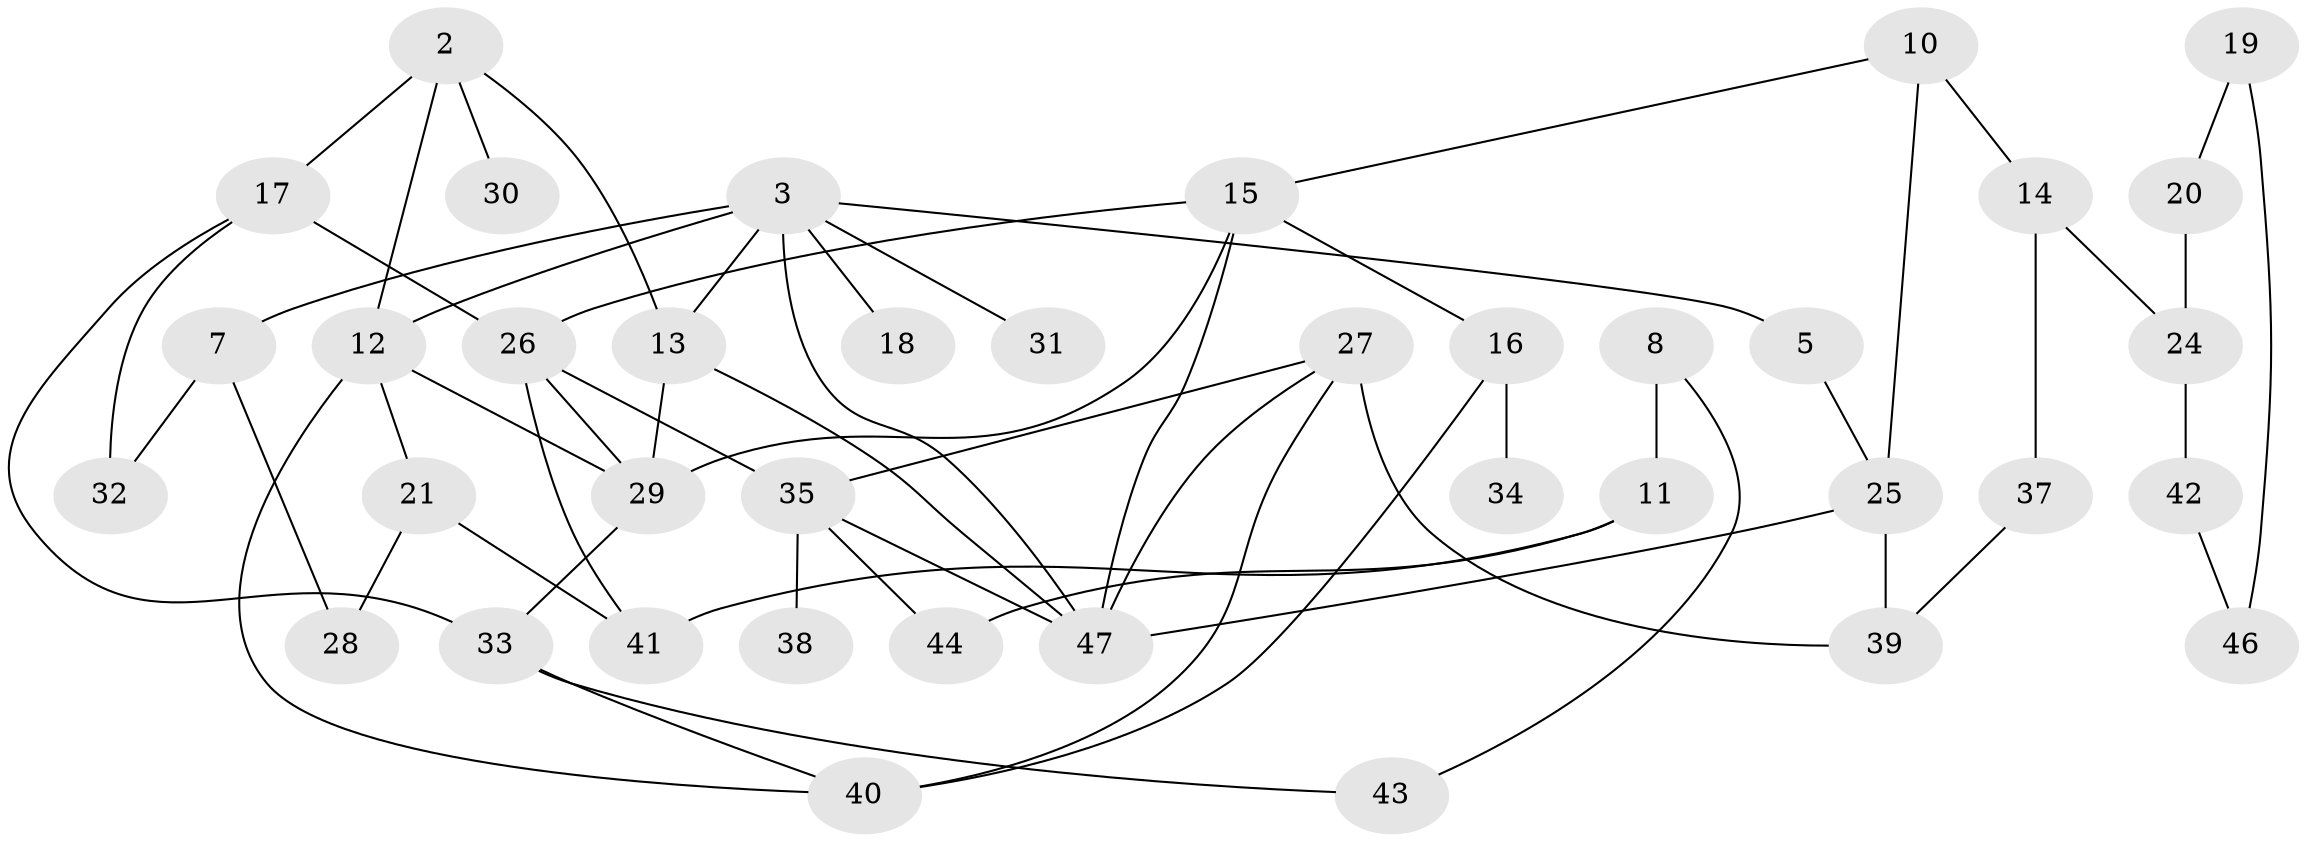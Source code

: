 // original degree distribution, {1: 0.17105263157894737, 4: 0.13157894736842105, 2: 0.32894736842105265, 0: 0.09210526315789473, 7: 0.013157894736842105, 3: 0.19736842105263158, 5: 0.06578947368421052}
// Generated by graph-tools (version 1.1) at 2025/35/03/04/25 23:35:44]
// undirected, 39 vertices, 60 edges
graph export_dot {
  node [color=gray90,style=filled];
  2;
  3;
  5;
  7;
  8;
  10;
  11;
  12;
  13;
  14;
  15;
  16;
  17;
  18;
  19;
  20;
  21;
  24;
  25;
  26;
  27;
  28;
  29;
  30;
  31;
  32;
  33;
  34;
  35;
  37;
  38;
  39;
  40;
  41;
  42;
  43;
  44;
  46;
  47;
  2 -- 12 [weight=1.0];
  2 -- 13 [weight=1.0];
  2 -- 17 [weight=1.0];
  2 -- 30 [weight=1.0];
  3 -- 5 [weight=1.0];
  3 -- 7 [weight=1.0];
  3 -- 12 [weight=1.0];
  3 -- 13 [weight=1.0];
  3 -- 18 [weight=1.0];
  3 -- 31 [weight=1.0];
  3 -- 47 [weight=1.0];
  5 -- 25 [weight=1.0];
  7 -- 28 [weight=1.0];
  7 -- 32 [weight=1.0];
  8 -- 11 [weight=1.0];
  8 -- 43 [weight=1.0];
  10 -- 14 [weight=1.0];
  10 -- 15 [weight=1.0];
  10 -- 25 [weight=1.0];
  11 -- 41 [weight=1.0];
  11 -- 44 [weight=1.0];
  12 -- 21 [weight=1.0];
  12 -- 29 [weight=1.0];
  12 -- 40 [weight=1.0];
  13 -- 29 [weight=1.0];
  13 -- 47 [weight=1.0];
  14 -- 24 [weight=1.0];
  14 -- 37 [weight=1.0];
  15 -- 16 [weight=1.0];
  15 -- 26 [weight=1.0];
  15 -- 29 [weight=1.0];
  15 -- 47 [weight=1.0];
  16 -- 34 [weight=1.0];
  16 -- 40 [weight=1.0];
  17 -- 26 [weight=2.0];
  17 -- 32 [weight=1.0];
  17 -- 33 [weight=1.0];
  19 -- 20 [weight=1.0];
  19 -- 46 [weight=1.0];
  20 -- 24 [weight=1.0];
  21 -- 28 [weight=1.0];
  21 -- 41 [weight=1.0];
  24 -- 42 [weight=1.0];
  25 -- 39 [weight=1.0];
  25 -- 47 [weight=1.0];
  26 -- 29 [weight=1.0];
  26 -- 35 [weight=1.0];
  26 -- 41 [weight=1.0];
  27 -- 35 [weight=1.0];
  27 -- 39 [weight=1.0];
  27 -- 40 [weight=1.0];
  27 -- 47 [weight=1.0];
  29 -- 33 [weight=1.0];
  33 -- 40 [weight=1.0];
  33 -- 43 [weight=1.0];
  35 -- 38 [weight=1.0];
  35 -- 44 [weight=1.0];
  35 -- 47 [weight=1.0];
  37 -- 39 [weight=1.0];
  42 -- 46 [weight=1.0];
}
